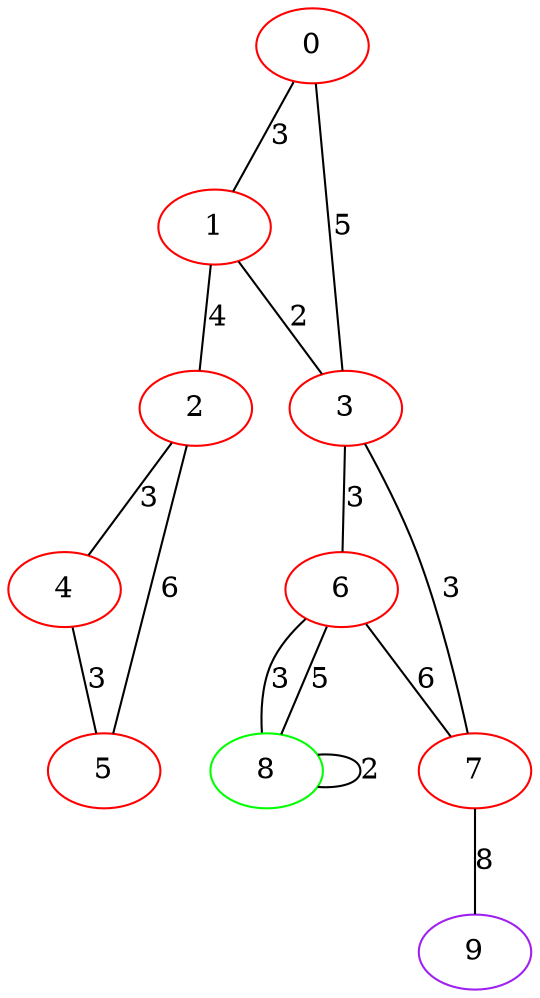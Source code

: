 graph "" {
0 [color=red, weight=1];
1 [color=red, weight=1];
2 [color=red, weight=1];
3 [color=red, weight=1];
4 [color=red, weight=1];
5 [color=red, weight=1];
6 [color=red, weight=1];
7 [color=red, weight=1];
8 [color=green, weight=2];
9 [color=purple, weight=4];
0 -- 1  [key=0, label=3];
0 -- 3  [key=0, label=5];
1 -- 2  [key=0, label=4];
1 -- 3  [key=0, label=2];
2 -- 4  [key=0, label=3];
2 -- 5  [key=0, label=6];
3 -- 6  [key=0, label=3];
3 -- 7  [key=0, label=3];
4 -- 5  [key=0, label=3];
6 -- 8  [key=0, label=3];
6 -- 8  [key=1, label=5];
6 -- 7  [key=0, label=6];
7 -- 9  [key=0, label=8];
8 -- 8  [key=0, label=2];
}
